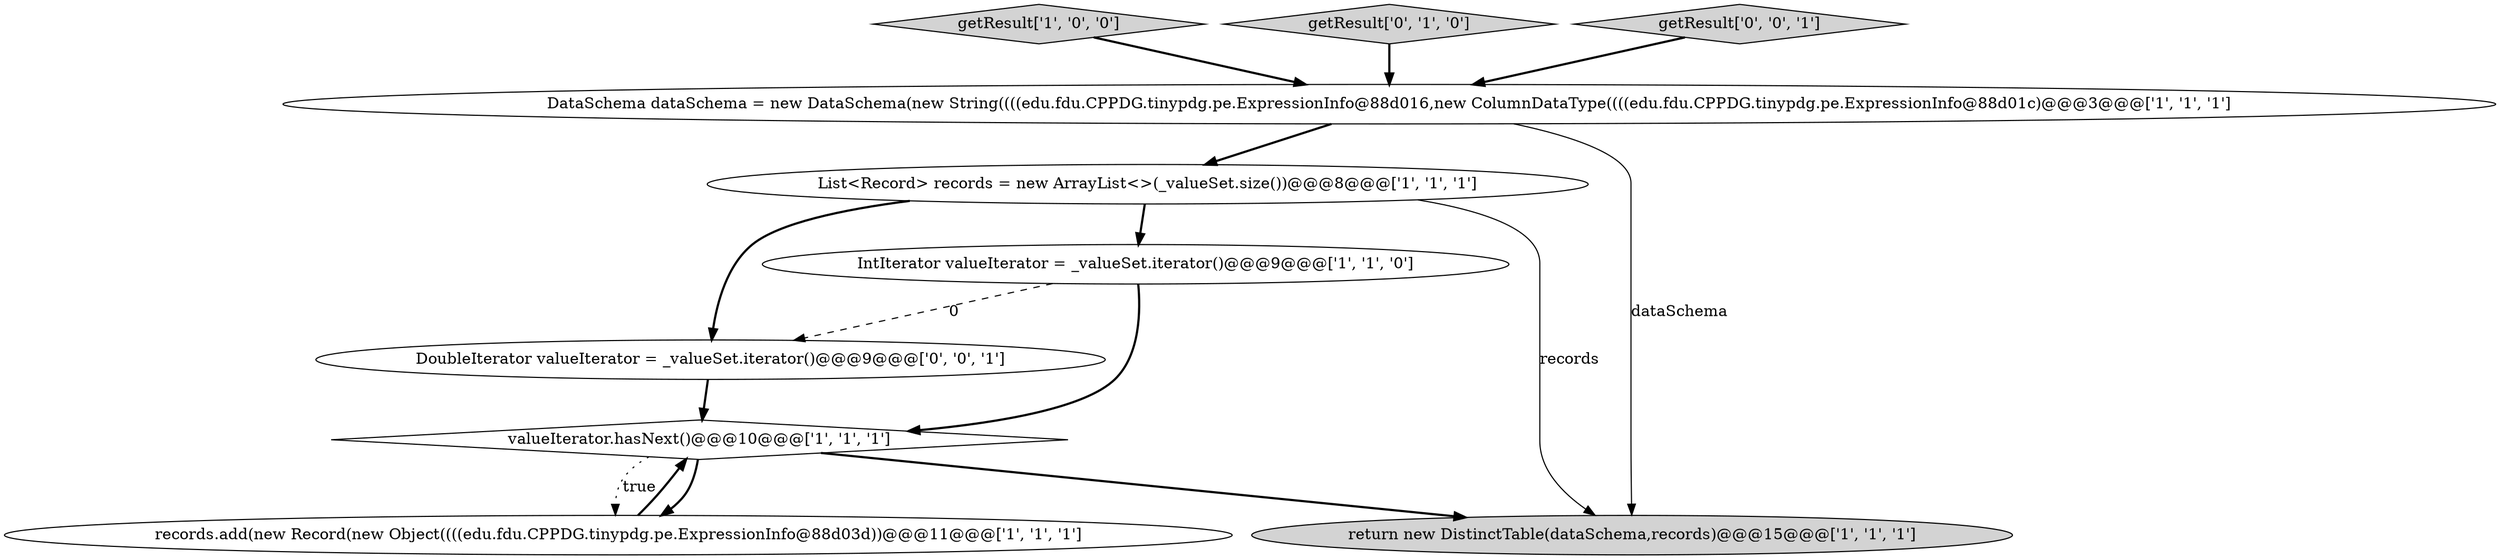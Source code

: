 digraph {
4 [style = filled, label = "getResult['1', '0', '0']", fillcolor = lightgray, shape = diamond image = "AAA0AAABBB1BBB"];
7 [style = filled, label = "getResult['0', '1', '0']", fillcolor = lightgray, shape = diamond image = "AAA0AAABBB2BBB"];
6 [style = filled, label = "List<Record> records = new ArrayList<>(_valueSet.size())@@@8@@@['1', '1', '1']", fillcolor = white, shape = ellipse image = "AAA0AAABBB1BBB"];
3 [style = filled, label = "return new DistinctTable(dataSchema,records)@@@15@@@['1', '1', '1']", fillcolor = lightgray, shape = ellipse image = "AAA0AAABBB1BBB"];
5 [style = filled, label = "DataSchema dataSchema = new DataSchema(new String((((edu.fdu.CPPDG.tinypdg.pe.ExpressionInfo@88d016,new ColumnDataType((((edu.fdu.CPPDG.tinypdg.pe.ExpressionInfo@88d01c)@@@3@@@['1', '1', '1']", fillcolor = white, shape = ellipse image = "AAA0AAABBB1BBB"];
8 [style = filled, label = "DoubleIterator valueIterator = _valueSet.iterator()@@@9@@@['0', '0', '1']", fillcolor = white, shape = ellipse image = "AAA0AAABBB3BBB"];
9 [style = filled, label = "getResult['0', '0', '1']", fillcolor = lightgray, shape = diamond image = "AAA0AAABBB3BBB"];
2 [style = filled, label = "records.add(new Record(new Object((((edu.fdu.CPPDG.tinypdg.pe.ExpressionInfo@88d03d))@@@11@@@['1', '1', '1']", fillcolor = white, shape = ellipse image = "AAA0AAABBB1BBB"];
1 [style = filled, label = "valueIterator.hasNext()@@@10@@@['1', '1', '1']", fillcolor = white, shape = diamond image = "AAA0AAABBB1BBB"];
0 [style = filled, label = "IntIterator valueIterator = _valueSet.iterator()@@@9@@@['1', '1', '0']", fillcolor = white, shape = ellipse image = "AAA0AAABBB1BBB"];
1->3 [style = bold, label=""];
9->5 [style = bold, label=""];
8->1 [style = bold, label=""];
0->8 [style = dashed, label="0"];
6->3 [style = solid, label="records"];
1->2 [style = bold, label=""];
7->5 [style = bold, label=""];
6->0 [style = bold, label=""];
5->6 [style = bold, label=""];
1->2 [style = dotted, label="true"];
5->3 [style = solid, label="dataSchema"];
4->5 [style = bold, label=""];
0->1 [style = bold, label=""];
2->1 [style = bold, label=""];
6->8 [style = bold, label=""];
}
